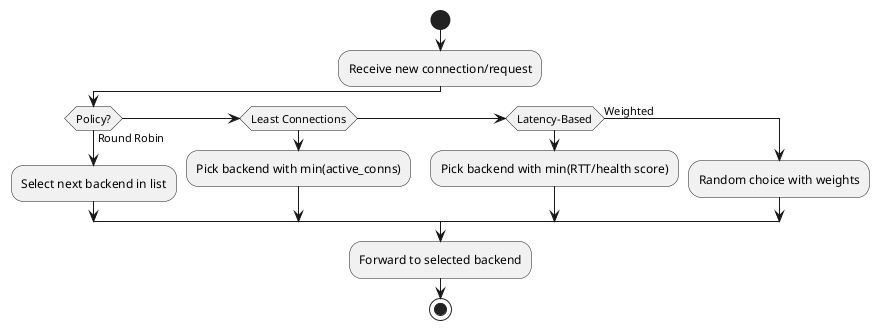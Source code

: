 @startuml
start
:Receive new connection/request;
if (Policy?) then (Round Robin)
  :Select next backend in list;
elseif (Least Connections)
  :Pick backend with min(active_conns);
elseif (Latency-Based)
  :Pick backend with min(RTT/health score);
else (Weighted)
  :Random choice with weights;
endif
:Forward to selected backend;
stop
@enduml